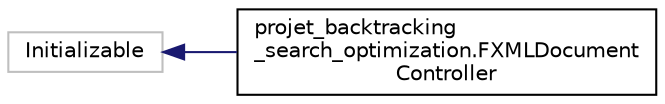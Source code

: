 digraph "Graphical Class Hierarchy"
{
  edge [fontname="Helvetica",fontsize="10",labelfontname="Helvetica",labelfontsize="10"];
  node [fontname="Helvetica",fontsize="10",shape=record];
  rankdir="LR";
  Node5 [label="Initializable",height=0.2,width=0.4,color="grey75", fillcolor="white", style="filled"];
  Node5 -> Node0 [dir="back",color="midnightblue",fontsize="10",style="solid",fontname="Helvetica"];
  Node0 [label="projet_backtracking\l_search_optimization.FXMLDocument\lController",height=0.2,width=0.4,color="black", fillcolor="white", style="filled",URL="$classprojet__backtracking__search__optimization_1_1_f_x_m_l_document_controller.html"];
}
